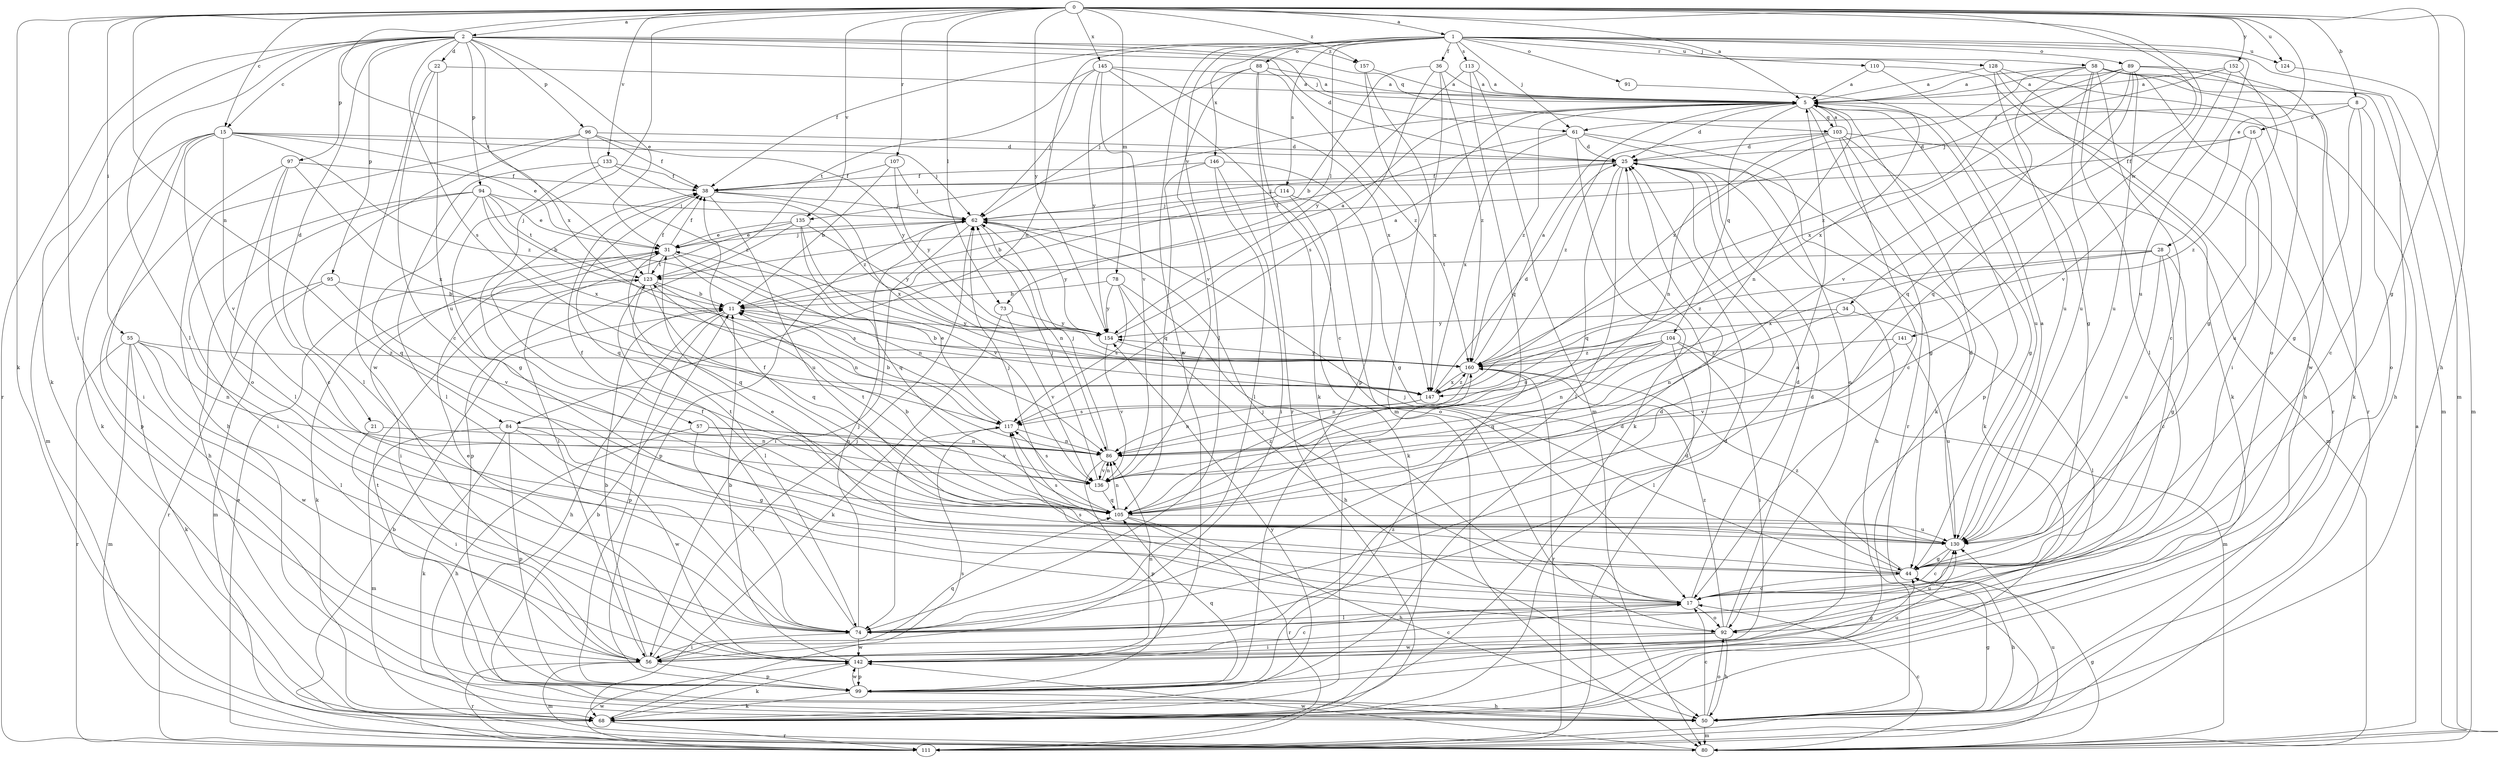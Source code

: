 strict digraph  {
0;
1;
2;
5;
8;
11;
15;
16;
17;
21;
22;
25;
28;
31;
34;
36;
38;
44;
50;
55;
56;
57;
58;
61;
62;
68;
73;
74;
78;
80;
84;
86;
88;
89;
91;
92;
94;
95;
96;
97;
99;
103;
104;
105;
107;
110;
111;
113;
114;
117;
123;
124;
128;
130;
133;
135;
136;
141;
142;
145;
146;
147;
152;
154;
157;
160;
0 -> 1  [label=a];
0 -> 2  [label=a];
0 -> 5  [label=a];
0 -> 8  [label=b];
0 -> 15  [label=c];
0 -> 28  [label=e];
0 -> 34  [label=f];
0 -> 44  [label=g];
0 -> 50  [label=h];
0 -> 55  [label=i];
0 -> 56  [label=i];
0 -> 57  [label=j];
0 -> 68  [label=k];
0 -> 73  [label=l];
0 -> 78  [label=m];
0 -> 84  [label=n];
0 -> 107  [label=r];
0 -> 123  [label=t];
0 -> 124  [label=u];
0 -> 133  [label=v];
0 -> 135  [label=v];
0 -> 141  [label=w];
0 -> 145  [label=x];
0 -> 152  [label=y];
0 -> 154  [label=y];
0 -> 157  [label=z];
1 -> 36  [label=f];
1 -> 38  [label=f];
1 -> 58  [label=j];
1 -> 61  [label=j];
1 -> 73  [label=l];
1 -> 74  [label=l];
1 -> 80  [label=m];
1 -> 84  [label=n];
1 -> 88  [label=o];
1 -> 89  [label=o];
1 -> 91  [label=o];
1 -> 110  [label=r];
1 -> 113  [label=s];
1 -> 114  [label=s];
1 -> 124  [label=u];
1 -> 128  [label=u];
1 -> 130  [label=u];
1 -> 142  [label=w];
1 -> 146  [label=x];
2 -> 15  [label=c];
2 -> 21  [label=d];
2 -> 22  [label=d];
2 -> 25  [label=d];
2 -> 31  [label=e];
2 -> 61  [label=j];
2 -> 68  [label=k];
2 -> 74  [label=l];
2 -> 94  [label=p];
2 -> 95  [label=p];
2 -> 96  [label=p];
2 -> 97  [label=p];
2 -> 103  [label=q];
2 -> 111  [label=r];
2 -> 117  [label=s];
2 -> 147  [label=x];
2 -> 157  [label=z];
5 -> 25  [label=d];
5 -> 68  [label=k];
5 -> 86  [label=n];
5 -> 99  [label=p];
5 -> 103  [label=q];
5 -> 104  [label=q];
5 -> 111  [label=r];
5 -> 130  [label=u];
5 -> 135  [label=v];
5 -> 160  [label=z];
8 -> 16  [label=c];
8 -> 17  [label=c];
8 -> 44  [label=g];
8 -> 61  [label=j];
8 -> 92  [label=o];
11 -> 5  [label=a];
11 -> 50  [label=h];
11 -> 99  [label=p];
11 -> 154  [label=y];
15 -> 25  [label=d];
15 -> 31  [label=e];
15 -> 56  [label=i];
15 -> 62  [label=j];
15 -> 68  [label=k];
15 -> 80  [label=m];
15 -> 92  [label=o];
15 -> 136  [label=v];
15 -> 160  [label=z];
16 -> 25  [label=d];
16 -> 38  [label=f];
16 -> 130  [label=u];
16 -> 160  [label=z];
17 -> 25  [label=d];
17 -> 62  [label=j];
17 -> 74  [label=l];
17 -> 92  [label=o];
17 -> 117  [label=s];
21 -> 56  [label=i];
21 -> 86  [label=n];
22 -> 5  [label=a];
22 -> 17  [label=c];
22 -> 130  [label=u];
22 -> 142  [label=w];
25 -> 38  [label=f];
25 -> 50  [label=h];
25 -> 62  [label=j];
25 -> 74  [label=l];
25 -> 105  [label=q];
28 -> 17  [label=c];
28 -> 44  [label=g];
28 -> 123  [label=t];
28 -> 130  [label=u];
28 -> 147  [label=x];
28 -> 160  [label=z];
31 -> 38  [label=f];
31 -> 56  [label=i];
31 -> 62  [label=j];
31 -> 86  [label=n];
31 -> 105  [label=q];
31 -> 117  [label=s];
31 -> 123  [label=t];
34 -> 74  [label=l];
34 -> 86  [label=n];
34 -> 154  [label=y];
36 -> 5  [label=a];
36 -> 11  [label=b];
36 -> 99  [label=p];
36 -> 117  [label=s];
36 -> 160  [label=z];
38 -> 62  [label=j];
38 -> 105  [label=q];
38 -> 130  [label=u];
38 -> 147  [label=x];
44 -> 17  [label=c];
44 -> 31  [label=e];
44 -> 50  [label=h];
44 -> 62  [label=j];
44 -> 160  [label=z];
50 -> 11  [label=b];
50 -> 17  [label=c];
50 -> 44  [label=g];
50 -> 80  [label=m];
50 -> 92  [label=o];
55 -> 68  [label=k];
55 -> 74  [label=l];
55 -> 80  [label=m];
55 -> 86  [label=n];
55 -> 111  [label=r];
55 -> 142  [label=w];
55 -> 160  [label=z];
56 -> 11  [label=b];
56 -> 17  [label=c];
56 -> 25  [label=d];
56 -> 62  [label=j];
56 -> 80  [label=m];
56 -> 99  [label=p];
56 -> 105  [label=q];
56 -> 111  [label=r];
57 -> 50  [label=h];
57 -> 74  [label=l];
57 -> 86  [label=n];
57 -> 136  [label=v];
58 -> 5  [label=a];
58 -> 17  [label=c];
58 -> 50  [label=h];
58 -> 56  [label=i];
58 -> 68  [label=k];
58 -> 74  [label=l];
58 -> 80  [label=m];
58 -> 105  [label=q];
58 -> 130  [label=u];
58 -> 147  [label=x];
61 -> 25  [label=d];
61 -> 44  [label=g];
61 -> 68  [label=k];
61 -> 92  [label=o];
61 -> 123  [label=t];
61 -> 147  [label=x];
62 -> 31  [label=e];
62 -> 56  [label=i];
62 -> 86  [label=n];
62 -> 99  [label=p];
62 -> 154  [label=y];
68 -> 25  [label=d];
68 -> 111  [label=r];
68 -> 117  [label=s];
68 -> 154  [label=y];
73 -> 68  [label=k];
73 -> 136  [label=v];
73 -> 154  [label=y];
74 -> 5  [label=a];
74 -> 38  [label=f];
74 -> 56  [label=i];
74 -> 62  [label=j];
74 -> 142  [label=w];
78 -> 11  [label=b];
78 -> 17  [label=c];
78 -> 50  [label=h];
78 -> 117  [label=s];
78 -> 154  [label=y];
80 -> 5  [label=a];
80 -> 17  [label=c];
80 -> 44  [label=g];
80 -> 142  [label=w];
84 -> 44  [label=g];
84 -> 68  [label=k];
84 -> 80  [label=m];
84 -> 86  [label=n];
84 -> 99  [label=p];
84 -> 142  [label=w];
86 -> 62  [label=j];
86 -> 99  [label=p];
86 -> 136  [label=v];
88 -> 5  [label=a];
88 -> 62  [label=j];
88 -> 68  [label=k];
88 -> 111  [label=r];
88 -> 136  [label=v];
88 -> 160  [label=z];
89 -> 5  [label=a];
89 -> 92  [label=o];
89 -> 105  [label=q];
89 -> 130  [label=u];
89 -> 136  [label=v];
89 -> 142  [label=w];
89 -> 147  [label=x];
89 -> 160  [label=z];
91 -> 147  [label=x];
92 -> 25  [label=d];
92 -> 50  [label=h];
92 -> 56  [label=i];
92 -> 130  [label=u];
92 -> 142  [label=w];
92 -> 160  [label=z];
94 -> 11  [label=b];
94 -> 31  [label=e];
94 -> 50  [label=h];
94 -> 56  [label=i];
94 -> 62  [label=j];
94 -> 105  [label=q];
94 -> 123  [label=t];
94 -> 147  [label=x];
95 -> 11  [label=b];
95 -> 80  [label=m];
95 -> 111  [label=r];
95 -> 136  [label=v];
96 -> 25  [label=d];
96 -> 38  [label=f];
96 -> 50  [label=h];
96 -> 74  [label=l];
96 -> 154  [label=y];
96 -> 160  [label=z];
97 -> 17  [label=c];
97 -> 38  [label=f];
97 -> 74  [label=l];
97 -> 99  [label=p];
97 -> 147  [label=x];
99 -> 25  [label=d];
99 -> 50  [label=h];
99 -> 68  [label=k];
99 -> 105  [label=q];
99 -> 123  [label=t];
99 -> 130  [label=u];
99 -> 142  [label=w];
99 -> 160  [label=z];
103 -> 5  [label=a];
103 -> 17  [label=c];
103 -> 25  [label=d];
103 -> 44  [label=g];
103 -> 68  [label=k];
103 -> 80  [label=m];
103 -> 86  [label=n];
103 -> 160  [label=z];
104 -> 56  [label=i];
104 -> 74  [label=l];
104 -> 80  [label=m];
104 -> 86  [label=n];
104 -> 105  [label=q];
104 -> 117  [label=s];
104 -> 160  [label=z];
105 -> 11  [label=b];
105 -> 38  [label=f];
105 -> 50  [label=h];
105 -> 62  [label=j];
105 -> 86  [label=n];
105 -> 111  [label=r];
105 -> 123  [label=t];
105 -> 130  [label=u];
105 -> 160  [label=z];
107 -> 11  [label=b];
107 -> 38  [label=f];
107 -> 62  [label=j];
107 -> 154  [label=y];
110 -> 5  [label=a];
110 -> 44  [label=g];
110 -> 111  [label=r];
111 -> 11  [label=b];
111 -> 25  [label=d];
111 -> 31  [label=e];
111 -> 130  [label=u];
111 -> 142  [label=w];
113 -> 5  [label=a];
113 -> 80  [label=m];
113 -> 105  [label=q];
113 -> 154  [label=y];
114 -> 11  [label=b];
114 -> 62  [label=j];
114 -> 68  [label=k];
114 -> 92  [label=o];
117 -> 11  [label=b];
117 -> 31  [label=e];
117 -> 74  [label=l];
117 -> 86  [label=n];
123 -> 11  [label=b];
123 -> 38  [label=f];
123 -> 68  [label=k];
123 -> 74  [label=l];
123 -> 86  [label=n];
123 -> 105  [label=q];
124 -> 80  [label=m];
128 -> 5  [label=a];
128 -> 50  [label=h];
128 -> 68  [label=k];
128 -> 111  [label=r];
128 -> 130  [label=u];
130 -> 5  [label=a];
130 -> 17  [label=c];
130 -> 25  [label=d];
130 -> 38  [label=f];
130 -> 44  [label=g];
130 -> 117  [label=s];
130 -> 123  [label=t];
133 -> 38  [label=f];
133 -> 44  [label=g];
133 -> 74  [label=l];
133 -> 160  [label=z];
135 -> 31  [label=e];
135 -> 56  [label=i];
135 -> 99  [label=p];
135 -> 105  [label=q];
135 -> 136  [label=v];
135 -> 154  [label=y];
136 -> 62  [label=j];
136 -> 86  [label=n];
136 -> 105  [label=q];
136 -> 117  [label=s];
141 -> 130  [label=u];
141 -> 136  [label=v];
141 -> 160  [label=z];
142 -> 11  [label=b];
142 -> 17  [label=c];
142 -> 31  [label=e];
142 -> 44  [label=g];
142 -> 68  [label=k];
142 -> 86  [label=n];
142 -> 99  [label=p];
145 -> 5  [label=a];
145 -> 17  [label=c];
145 -> 62  [label=j];
145 -> 123  [label=t];
145 -> 136  [label=v];
145 -> 147  [label=x];
145 -> 154  [label=y];
146 -> 38  [label=f];
146 -> 44  [label=g];
146 -> 56  [label=i];
146 -> 74  [label=l];
146 -> 105  [label=q];
147 -> 25  [label=d];
147 -> 86  [label=n];
147 -> 117  [label=s];
147 -> 160  [label=z];
152 -> 5  [label=a];
152 -> 44  [label=g];
152 -> 62  [label=j];
152 -> 136  [label=v];
154 -> 5  [label=a];
154 -> 136  [label=v];
154 -> 160  [label=z];
157 -> 5  [label=a];
157 -> 80  [label=m];
157 -> 147  [label=x];
160 -> 5  [label=a];
160 -> 11  [label=b];
160 -> 86  [label=n];
160 -> 111  [label=r];
160 -> 147  [label=x];
160 -> 154  [label=y];
}
